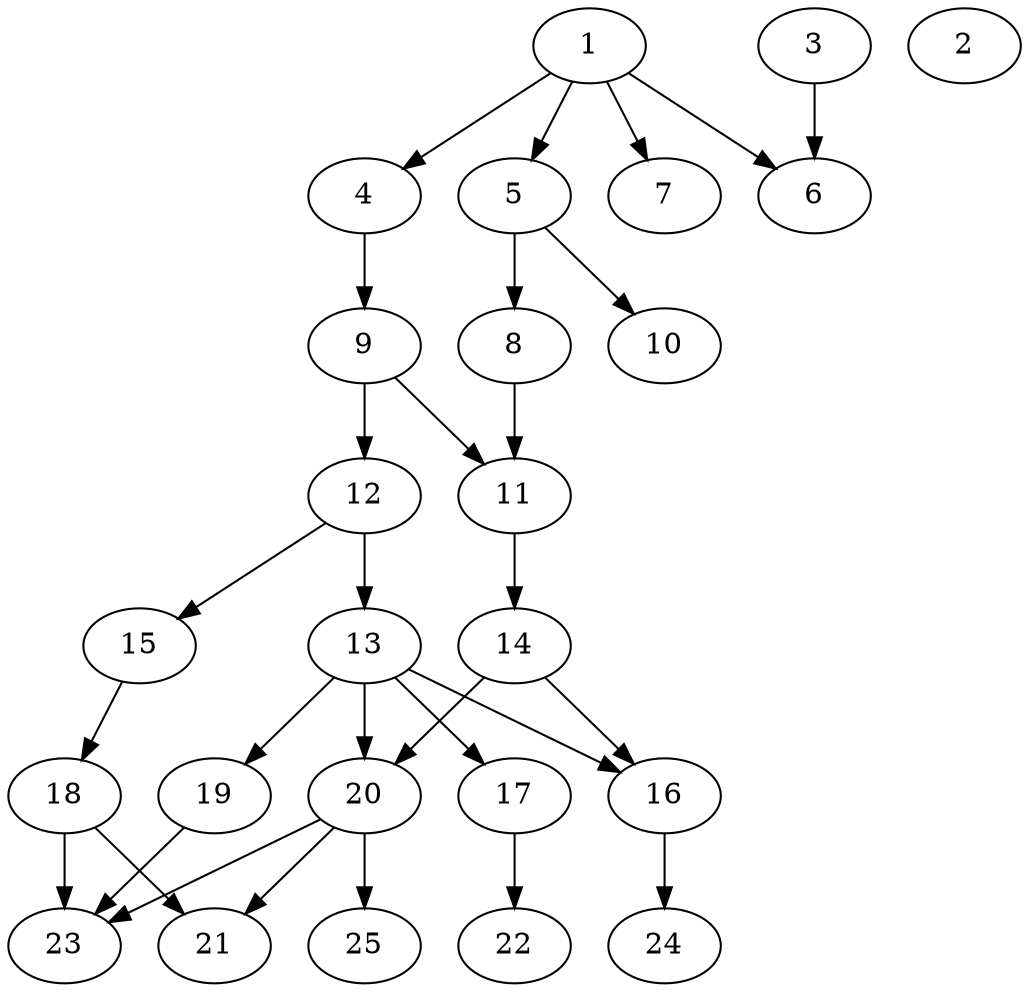 // DAG automatically generated by daggen at Thu Oct  3 14:00:39 2019
// ./daggen --dot -n 25 --ccr 0.4 --fat 0.5 --regular 0.5 --density 0.5 --mindata 5242880 --maxdata 52428800 
digraph G {
  1 [size="65016320", alpha="0.16", expect_size="26006528"] 
  1 -> 4 [size ="26006528"]
  1 -> 5 [size ="26006528"]
  1 -> 6 [size ="26006528"]
  1 -> 7 [size ="26006528"]
  2 [size="128317440", alpha="0.01", expect_size="51326976"] 
  3 [size="55206400", alpha="0.02", expect_size="22082560"] 
  3 -> 6 [size ="22082560"]
  4 [size="114931200", alpha="0.08", expect_size="45972480"] 
  4 -> 9 [size ="45972480"]
  5 [size="112151040", alpha="0.08", expect_size="44860416"] 
  5 -> 8 [size ="44860416"]
  5 -> 10 [size ="44860416"]
  6 [size="105914880", alpha="0.16", expect_size="42365952"] 
  7 [size="98595840", alpha="0.02", expect_size="39438336"] 
  8 [size="77143040", alpha="0.04", expect_size="30857216"] 
  8 -> 11 [size ="30857216"]
  9 [size="14338560", alpha="0.10", expect_size="5735424"] 
  9 -> 11 [size ="5735424"]
  9 -> 12 [size ="5735424"]
  10 [size="16217600", alpha="0.05", expect_size="6487040"] 
  11 [size="111744000", alpha="0.15", expect_size="44697600"] 
  11 -> 14 [size ="44697600"]
  12 [size="86899200", alpha="0.17", expect_size="34759680"] 
  12 -> 13 [size ="34759680"]
  12 -> 15 [size ="34759680"]
  13 [size="90058240", alpha="0.13", expect_size="36023296"] 
  13 -> 16 [size ="36023296"]
  13 -> 17 [size ="36023296"]
  13 -> 19 [size ="36023296"]
  13 -> 20 [size ="36023296"]
  14 [size="103334400", alpha="0.12", expect_size="41333760"] 
  14 -> 16 [size ="41333760"]
  14 -> 20 [size ="41333760"]
  15 [size="29634560", alpha="0.02", expect_size="11853824"] 
  15 -> 18 [size ="11853824"]
  16 [size="76208640", alpha="0.14", expect_size="30483456"] 
  16 -> 24 [size ="30483456"]
  17 [size="55098880", alpha="0.06", expect_size="22039552"] 
  17 -> 22 [size ="22039552"]
  18 [size="65126400", alpha="0.08", expect_size="26050560"] 
  18 -> 21 [size ="26050560"]
  18 -> 23 [size ="26050560"]
  19 [size="88307200", alpha="0.03", expect_size="35322880"] 
  19 -> 23 [size ="35322880"]
  20 [size="29496320", alpha="0.06", expect_size="11798528"] 
  20 -> 21 [size ="11798528"]
  20 -> 23 [size ="11798528"]
  20 -> 25 [size ="11798528"]
  21 [size="59537920", alpha="0.18", expect_size="23815168"] 
  22 [size="32501760", alpha="0.09", expect_size="13000704"] 
  23 [size="14039040", alpha="0.08", expect_size="5615616"] 
  24 [size="91056640", alpha="0.03", expect_size="36422656"] 
  25 [size="44362240", alpha="0.16", expect_size="17744896"] 
}
